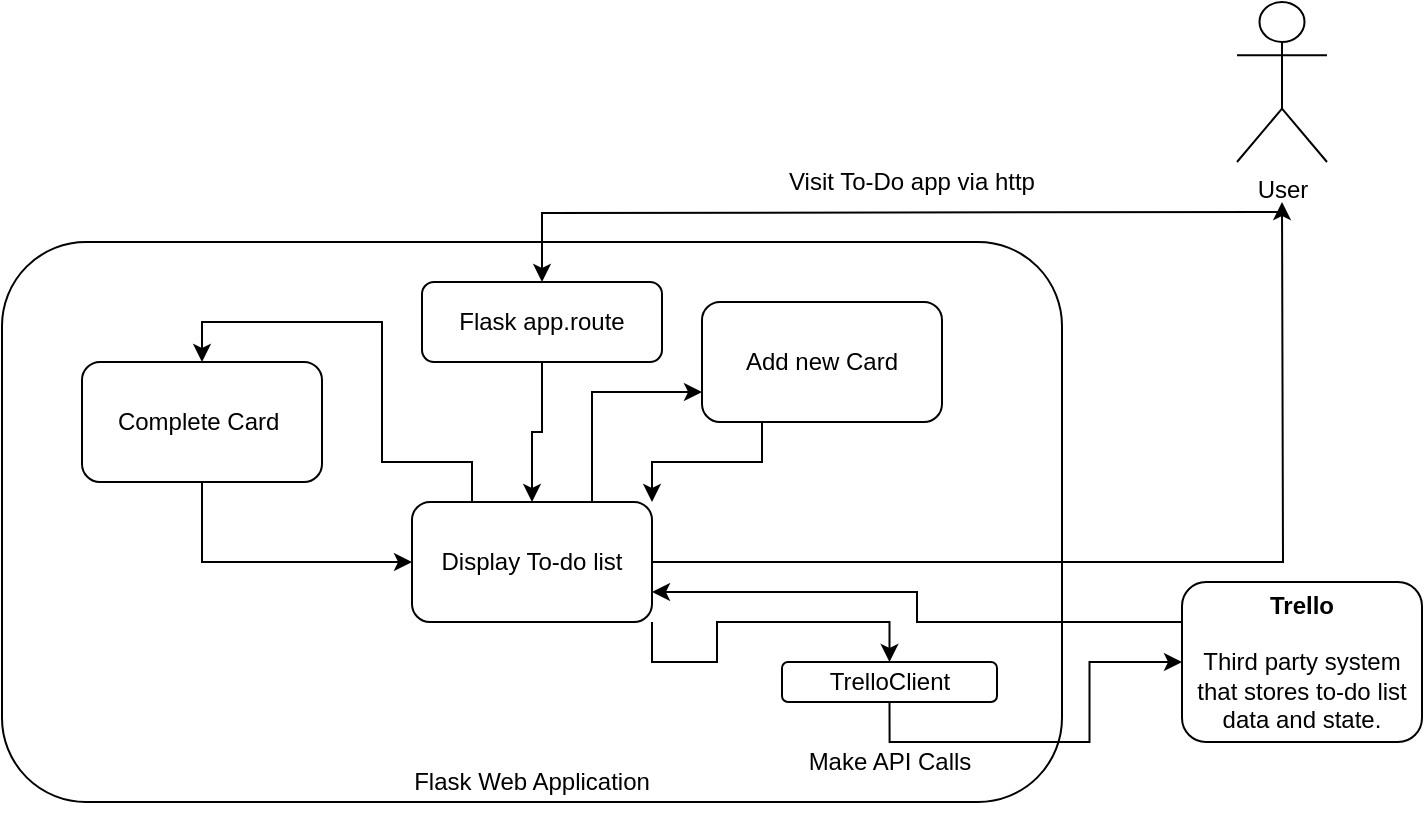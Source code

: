 <mxfile version="13.8.5" type="device"><diagram id="wF0saKOj4cDuZQ49eKQI" name="Page-1"><mxGraphModel dx="1102" dy="582" grid="1" gridSize="10" guides="1" tooltips="1" connect="1" arrows="1" fold="1" page="1" pageScale="1" pageWidth="850" pageHeight="1100" math="0" shadow="0"><root><mxCell id="0"/><mxCell id="1" parent="0"/><mxCell id="i1mXVA15LlMJwgBELZ5u-1" style="edgeStyle=orthogonalEdgeStyle;rounded=0;orthogonalLoop=1;jettySize=auto;html=1;exitX=0.5;exitY=1;exitDx=0;exitDy=0;entryX=0.5;entryY=0;entryDx=0;entryDy=0;" edge="1" parent="1" source="i1mXVA15LlMJwgBELZ5u-2"><mxGeometry relative="1" as="geometry"><mxPoint x="380" y="420" as="targetPoint"/></mxGeometry></mxCell><mxCell id="i1mXVA15LlMJwgBELZ5u-2" value="&lt;br&gt;&lt;br&gt;&lt;br&gt;&lt;br&gt;&lt;br&gt;&lt;br&gt;&lt;br&gt;&lt;br&gt;&lt;br&gt;&lt;br&gt;&lt;br&gt;&lt;br&gt;&lt;br&gt;&lt;br&gt;&lt;br&gt;&lt;br&gt;&lt;br&gt;&lt;br&gt;Flask Web Application" style="rounded=1;whiteSpace=wrap;html=1;" vertex="1" parent="1"><mxGeometry x="100" y="160" width="530" height="280" as="geometry"/></mxCell><mxCell id="i1mXVA15LlMJwgBELZ5u-3" value="" style="edgeStyle=orthogonalEdgeStyle;rounded=0;orthogonalLoop=1;jettySize=auto;html=1;entryX=0.5;entryY=0;entryDx=0;entryDy=0;" edge="1" parent="1" target="i1mXVA15LlMJwgBELZ5u-7"><mxGeometry relative="1" as="geometry"><mxPoint x="740" y="145" as="sourcePoint"/></mxGeometry></mxCell><mxCell id="i1mXVA15LlMJwgBELZ5u-4" value="User&lt;br&gt;" style="shape=umlActor;verticalLabelPosition=bottom;verticalAlign=top;html=1;outlineConnect=0;" vertex="1" parent="1"><mxGeometry x="717.5" y="40" width="45" height="80" as="geometry"/></mxCell><mxCell id="i1mXVA15LlMJwgBELZ5u-45" style="edgeStyle=orthogonalEdgeStyle;rounded=0;orthogonalLoop=1;jettySize=auto;html=1;exitX=0;exitY=0.25;exitDx=0;exitDy=0;entryX=1;entryY=0.75;entryDx=0;entryDy=0;" edge="1" parent="1" source="i1mXVA15LlMJwgBELZ5u-6" target="i1mXVA15LlMJwgBELZ5u-19"><mxGeometry relative="1" as="geometry"/></mxCell><mxCell id="i1mXVA15LlMJwgBELZ5u-6" value="&lt;b&gt;Trello&lt;/b&gt;&lt;br&gt;&lt;br&gt;Third party system that stores to-do list data and state." style="rounded=1;whiteSpace=wrap;html=1;" vertex="1" parent="1"><mxGeometry x="690" y="330" width="120" height="80" as="geometry"/></mxCell><mxCell id="i1mXVA15LlMJwgBELZ5u-37" style="edgeStyle=orthogonalEdgeStyle;rounded=0;orthogonalLoop=1;jettySize=auto;html=1;exitX=0.5;exitY=1;exitDx=0;exitDy=0;" edge="1" parent="1" source="i1mXVA15LlMJwgBELZ5u-7" target="i1mXVA15LlMJwgBELZ5u-19"><mxGeometry relative="1" as="geometry"/></mxCell><mxCell id="i1mXVA15LlMJwgBELZ5u-7" value="Flask app.route" style="rounded=1;whiteSpace=wrap;html=1;" vertex="1" parent="1"><mxGeometry x="310" y="180" width="120" height="40" as="geometry"/></mxCell><mxCell id="i1mXVA15LlMJwgBELZ5u-44" style="edgeStyle=orthogonalEdgeStyle;rounded=0;orthogonalLoop=1;jettySize=auto;html=1;exitX=0.5;exitY=1;exitDx=0;exitDy=0;entryX=0;entryY=0.5;entryDx=0;entryDy=0;" edge="1" parent="1" source="i1mXVA15LlMJwgBELZ5u-9" target="i1mXVA15LlMJwgBELZ5u-6"><mxGeometry relative="1" as="geometry"/></mxCell><mxCell id="i1mXVA15LlMJwgBELZ5u-9" value="TrelloClient" style="rounded=1;whiteSpace=wrap;html=1;" vertex="1" parent="1"><mxGeometry x="490" y="370" width="107.5" height="20" as="geometry"/></mxCell><mxCell id="i1mXVA15LlMJwgBELZ5u-10" value="Make API Calls" style="text;html=1;strokeColor=none;fillColor=none;align=center;verticalAlign=middle;whiteSpace=wrap;rounded=0;" vertex="1" parent="1"><mxGeometry x="498.75" y="410" width="90" height="20" as="geometry"/></mxCell><mxCell id="i1mXVA15LlMJwgBELZ5u-11" value="Visit To-Do app via http" style="text;html=1;strokeColor=none;fillColor=none;align=center;verticalAlign=middle;whiteSpace=wrap;rounded=0;" vertex="1" parent="1"><mxGeometry x="460" y="120" width="190" height="20" as="geometry"/></mxCell><mxCell id="i1mXVA15LlMJwgBELZ5u-26" style="edgeStyle=orthogonalEdgeStyle;rounded=0;orthogonalLoop=1;jettySize=auto;html=1;" edge="1" parent="1" source="i1mXVA15LlMJwgBELZ5u-19"><mxGeometry relative="1" as="geometry"><mxPoint x="740" y="140" as="targetPoint"/></mxGeometry></mxCell><mxCell id="i1mXVA15LlMJwgBELZ5u-38" style="edgeStyle=orthogonalEdgeStyle;rounded=0;orthogonalLoop=1;jettySize=auto;html=1;exitX=1;exitY=1;exitDx=0;exitDy=0;" edge="1" parent="1" source="i1mXVA15LlMJwgBELZ5u-19" target="i1mXVA15LlMJwgBELZ5u-9"><mxGeometry relative="1" as="geometry"/></mxCell><mxCell id="i1mXVA15LlMJwgBELZ5u-39" style="edgeStyle=orthogonalEdgeStyle;rounded=0;orthogonalLoop=1;jettySize=auto;html=1;exitX=0.75;exitY=0;exitDx=0;exitDy=0;entryX=0;entryY=0.75;entryDx=0;entryDy=0;" edge="1" parent="1" source="i1mXVA15LlMJwgBELZ5u-19" target="i1mXVA15LlMJwgBELZ5u-32"><mxGeometry relative="1" as="geometry"/></mxCell><mxCell id="i1mXVA15LlMJwgBELZ5u-41" style="edgeStyle=orthogonalEdgeStyle;rounded=0;orthogonalLoop=1;jettySize=auto;html=1;exitX=0.25;exitY=0;exitDx=0;exitDy=0;entryX=0.5;entryY=0;entryDx=0;entryDy=0;" edge="1" parent="1" source="i1mXVA15LlMJwgBELZ5u-19" target="i1mXVA15LlMJwgBELZ5u-33"><mxGeometry relative="1" as="geometry"><Array as="points"><mxPoint x="290" y="270"/><mxPoint x="290" y="200"/><mxPoint x="200" y="200"/></Array></mxGeometry></mxCell><mxCell id="i1mXVA15LlMJwgBELZ5u-19" value="Display To-do list" style="rounded=1;whiteSpace=wrap;html=1;" vertex="1" parent="1"><mxGeometry x="305" y="290" width="120" height="60" as="geometry"/></mxCell><mxCell id="i1mXVA15LlMJwgBELZ5u-21" style="edgeStyle=orthogonalEdgeStyle;rounded=0;orthogonalLoop=1;jettySize=auto;html=1;exitX=0.5;exitY=1;exitDx=0;exitDy=0;" edge="1" parent="1"><mxGeometry relative="1" as="geometry"><mxPoint x="525" y="430" as="sourcePoint"/><mxPoint x="525" y="430" as="targetPoint"/></mxGeometry></mxCell><mxCell id="i1mXVA15LlMJwgBELZ5u-43" style="edgeStyle=orthogonalEdgeStyle;rounded=0;orthogonalLoop=1;jettySize=auto;html=1;exitX=0.25;exitY=1;exitDx=0;exitDy=0;entryX=1;entryY=0;entryDx=0;entryDy=0;" edge="1" parent="1" source="i1mXVA15LlMJwgBELZ5u-32" target="i1mXVA15LlMJwgBELZ5u-19"><mxGeometry relative="1" as="geometry"/></mxCell><mxCell id="i1mXVA15LlMJwgBELZ5u-32" value="Add new Card" style="rounded=1;whiteSpace=wrap;html=1;" vertex="1" parent="1"><mxGeometry x="450" y="190" width="120" height="60" as="geometry"/></mxCell><mxCell id="i1mXVA15LlMJwgBELZ5u-42" style="edgeStyle=orthogonalEdgeStyle;rounded=0;orthogonalLoop=1;jettySize=auto;html=1;exitX=0.5;exitY=1;exitDx=0;exitDy=0;entryX=0;entryY=0.5;entryDx=0;entryDy=0;" edge="1" parent="1" source="i1mXVA15LlMJwgBELZ5u-33" target="i1mXVA15LlMJwgBELZ5u-19"><mxGeometry relative="1" as="geometry"/></mxCell><mxCell id="i1mXVA15LlMJwgBELZ5u-33" value="Complete Card&amp;nbsp;" style="rounded=1;whiteSpace=wrap;html=1;" vertex="1" parent="1"><mxGeometry x="140" y="220" width="120" height="60" as="geometry"/></mxCell></root></mxGraphModel></diagram></mxfile>